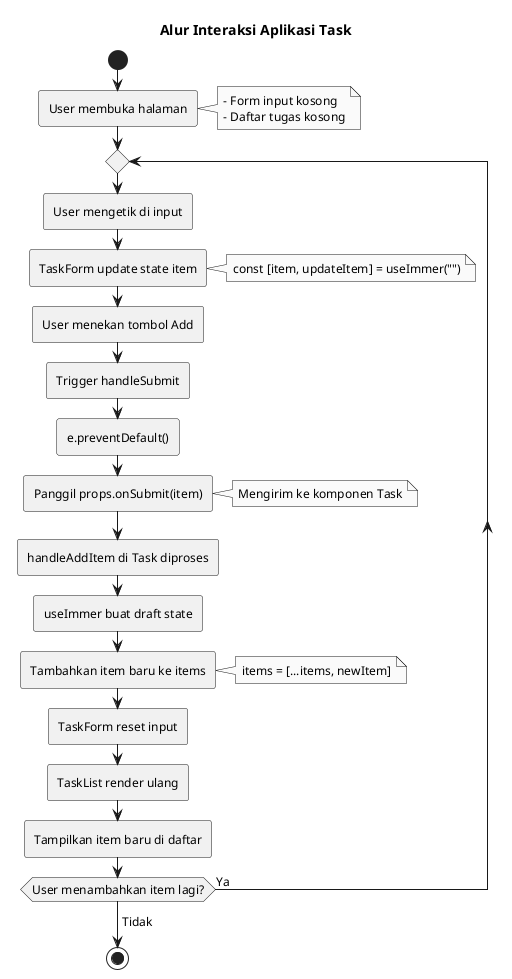 @startuml Alur Interaksi Task App

skinparam monochrome true
skinparam defaultFontName Arial
skinparam defaultFontSize 12
skinparam roundcorner 5

title Alur Interaksi Aplikasi Task

start

:User membuka halaman;
note right
  - Form input kosong
  - Daftar tugas kosong
endnote

repeat
  :User mengetik di input;
  :TaskForm update state item;
  note right
    const [item, updateItem] = useImmer("")
  endnote
  
  :User menekan tombol Add;
  :Trigger handleSubmit;
  :e.preventDefault();
  :Panggil props.onSubmit(item);
  note right
    Mengirim ke komponen Task
  endnote
  
  :handleAddItem di Task diproses;
  :useImmer buat draft state;
  :Tambahkan item baru ke items;
  note right
    items = [...items, newItem]
  endnote
  
  :TaskForm reset input;
  :TaskList render ulang;
  :Tampilkan item baru di daftar;
  
  repeat while (User menambahkan item lagi?) is (Ya)
  ->Tidak;
  
stop

@enduml